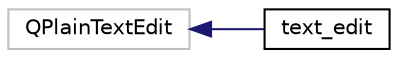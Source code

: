 digraph "Graphe hiérarchique des classes"
{
  edge [fontname="Helvetica",fontsize="10",labelfontname="Helvetica",labelfontsize="10"];
  node [fontname="Helvetica",fontsize="10",shape=record];
  rankdir="LR";
  Node32 [label="QPlainTextEdit",height=0.2,width=0.4,color="grey75", fillcolor="white", style="filled"];
  Node32 -> Node0 [dir="back",color="midnightblue",fontsize="10",style="solid",fontname="Helvetica"];
  Node0 [label="text_edit",height=0.2,width=0.4,color="black", fillcolor="white", style="filled",URL="$classtext__edit.html",tooltip="Classe décrivant un widget de type QPlainTextEdit dont la taille est ajustable suivant son contenu..."];
}
